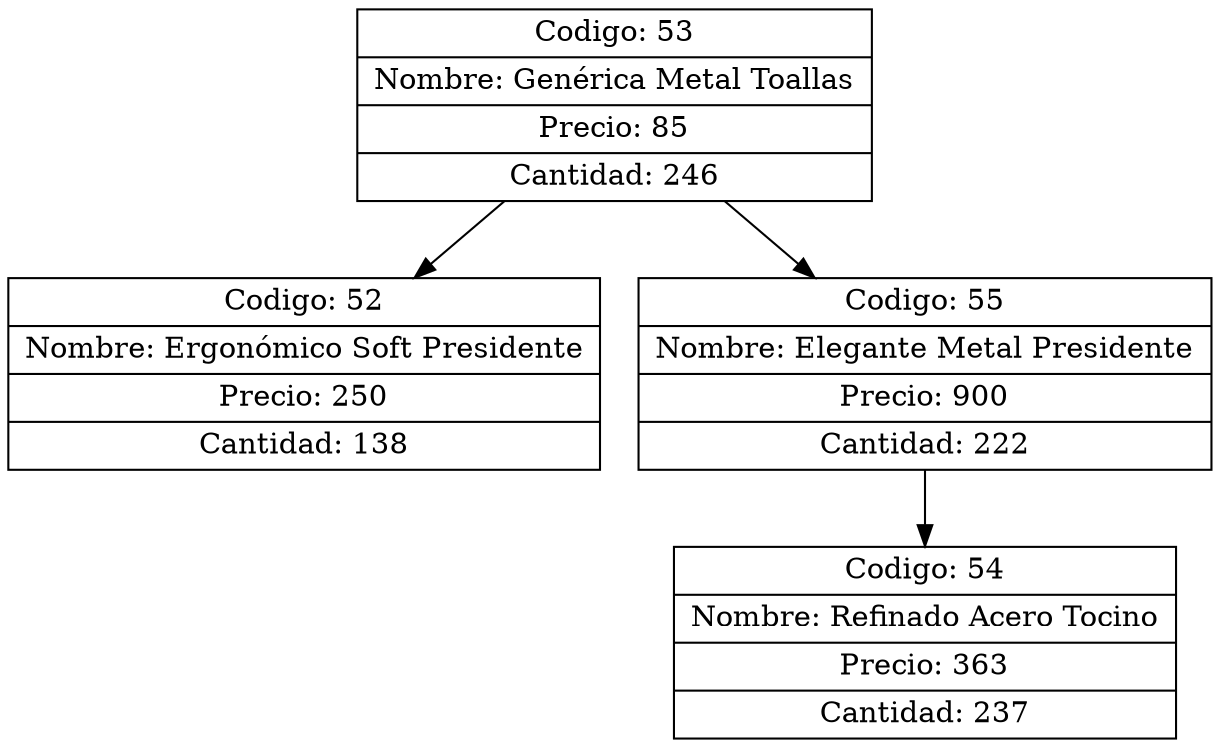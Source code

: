 digraph grafico{
rankdir=UD 
node[shape=box] 
concentrate=true 
nodo53[ shape=record, label ="{Codigo: 53|Nombre: Genérica Metal Toallas|Precio: 85|Cantidad: 246}"];
nodo52[ shape=record, label ="{Codigo: 52|Nombre: Ergonómico Soft Presidente|Precio: 250|Cantidad: 138}"];
nodo53->nodo52
nodo55[ shape=record, label ="{Codigo: 55|Nombre: Elegante Metal Presidente|Precio: 900|Cantidad: 222}"];
nodo54[ shape=record, label ="{Codigo: 54|Nombre: Refinado Acero Tocino|Precio: 363|Cantidad: 237}"];
nodo55->nodo54
nodo53->nodo55
}